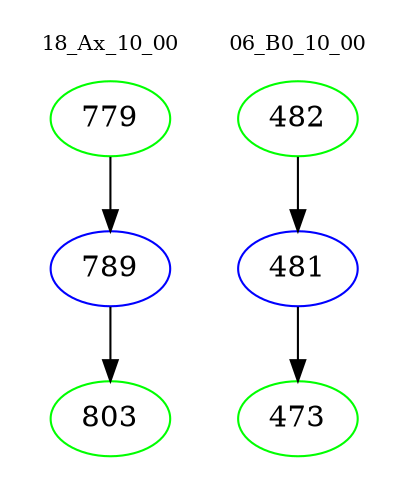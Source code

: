 digraph{
subgraph cluster_0 {
color = white
label = "18_Ax_10_00";
fontsize=10;
T0_779 [label="779", color="green"]
T0_779 -> T0_789 [color="black"]
T0_789 [label="789", color="blue"]
T0_789 -> T0_803 [color="black"]
T0_803 [label="803", color="green"]
}
subgraph cluster_1 {
color = white
label = "06_B0_10_00";
fontsize=10;
T1_482 [label="482", color="green"]
T1_482 -> T1_481 [color="black"]
T1_481 [label="481", color="blue"]
T1_481 -> T1_473 [color="black"]
T1_473 [label="473", color="green"]
}
}
